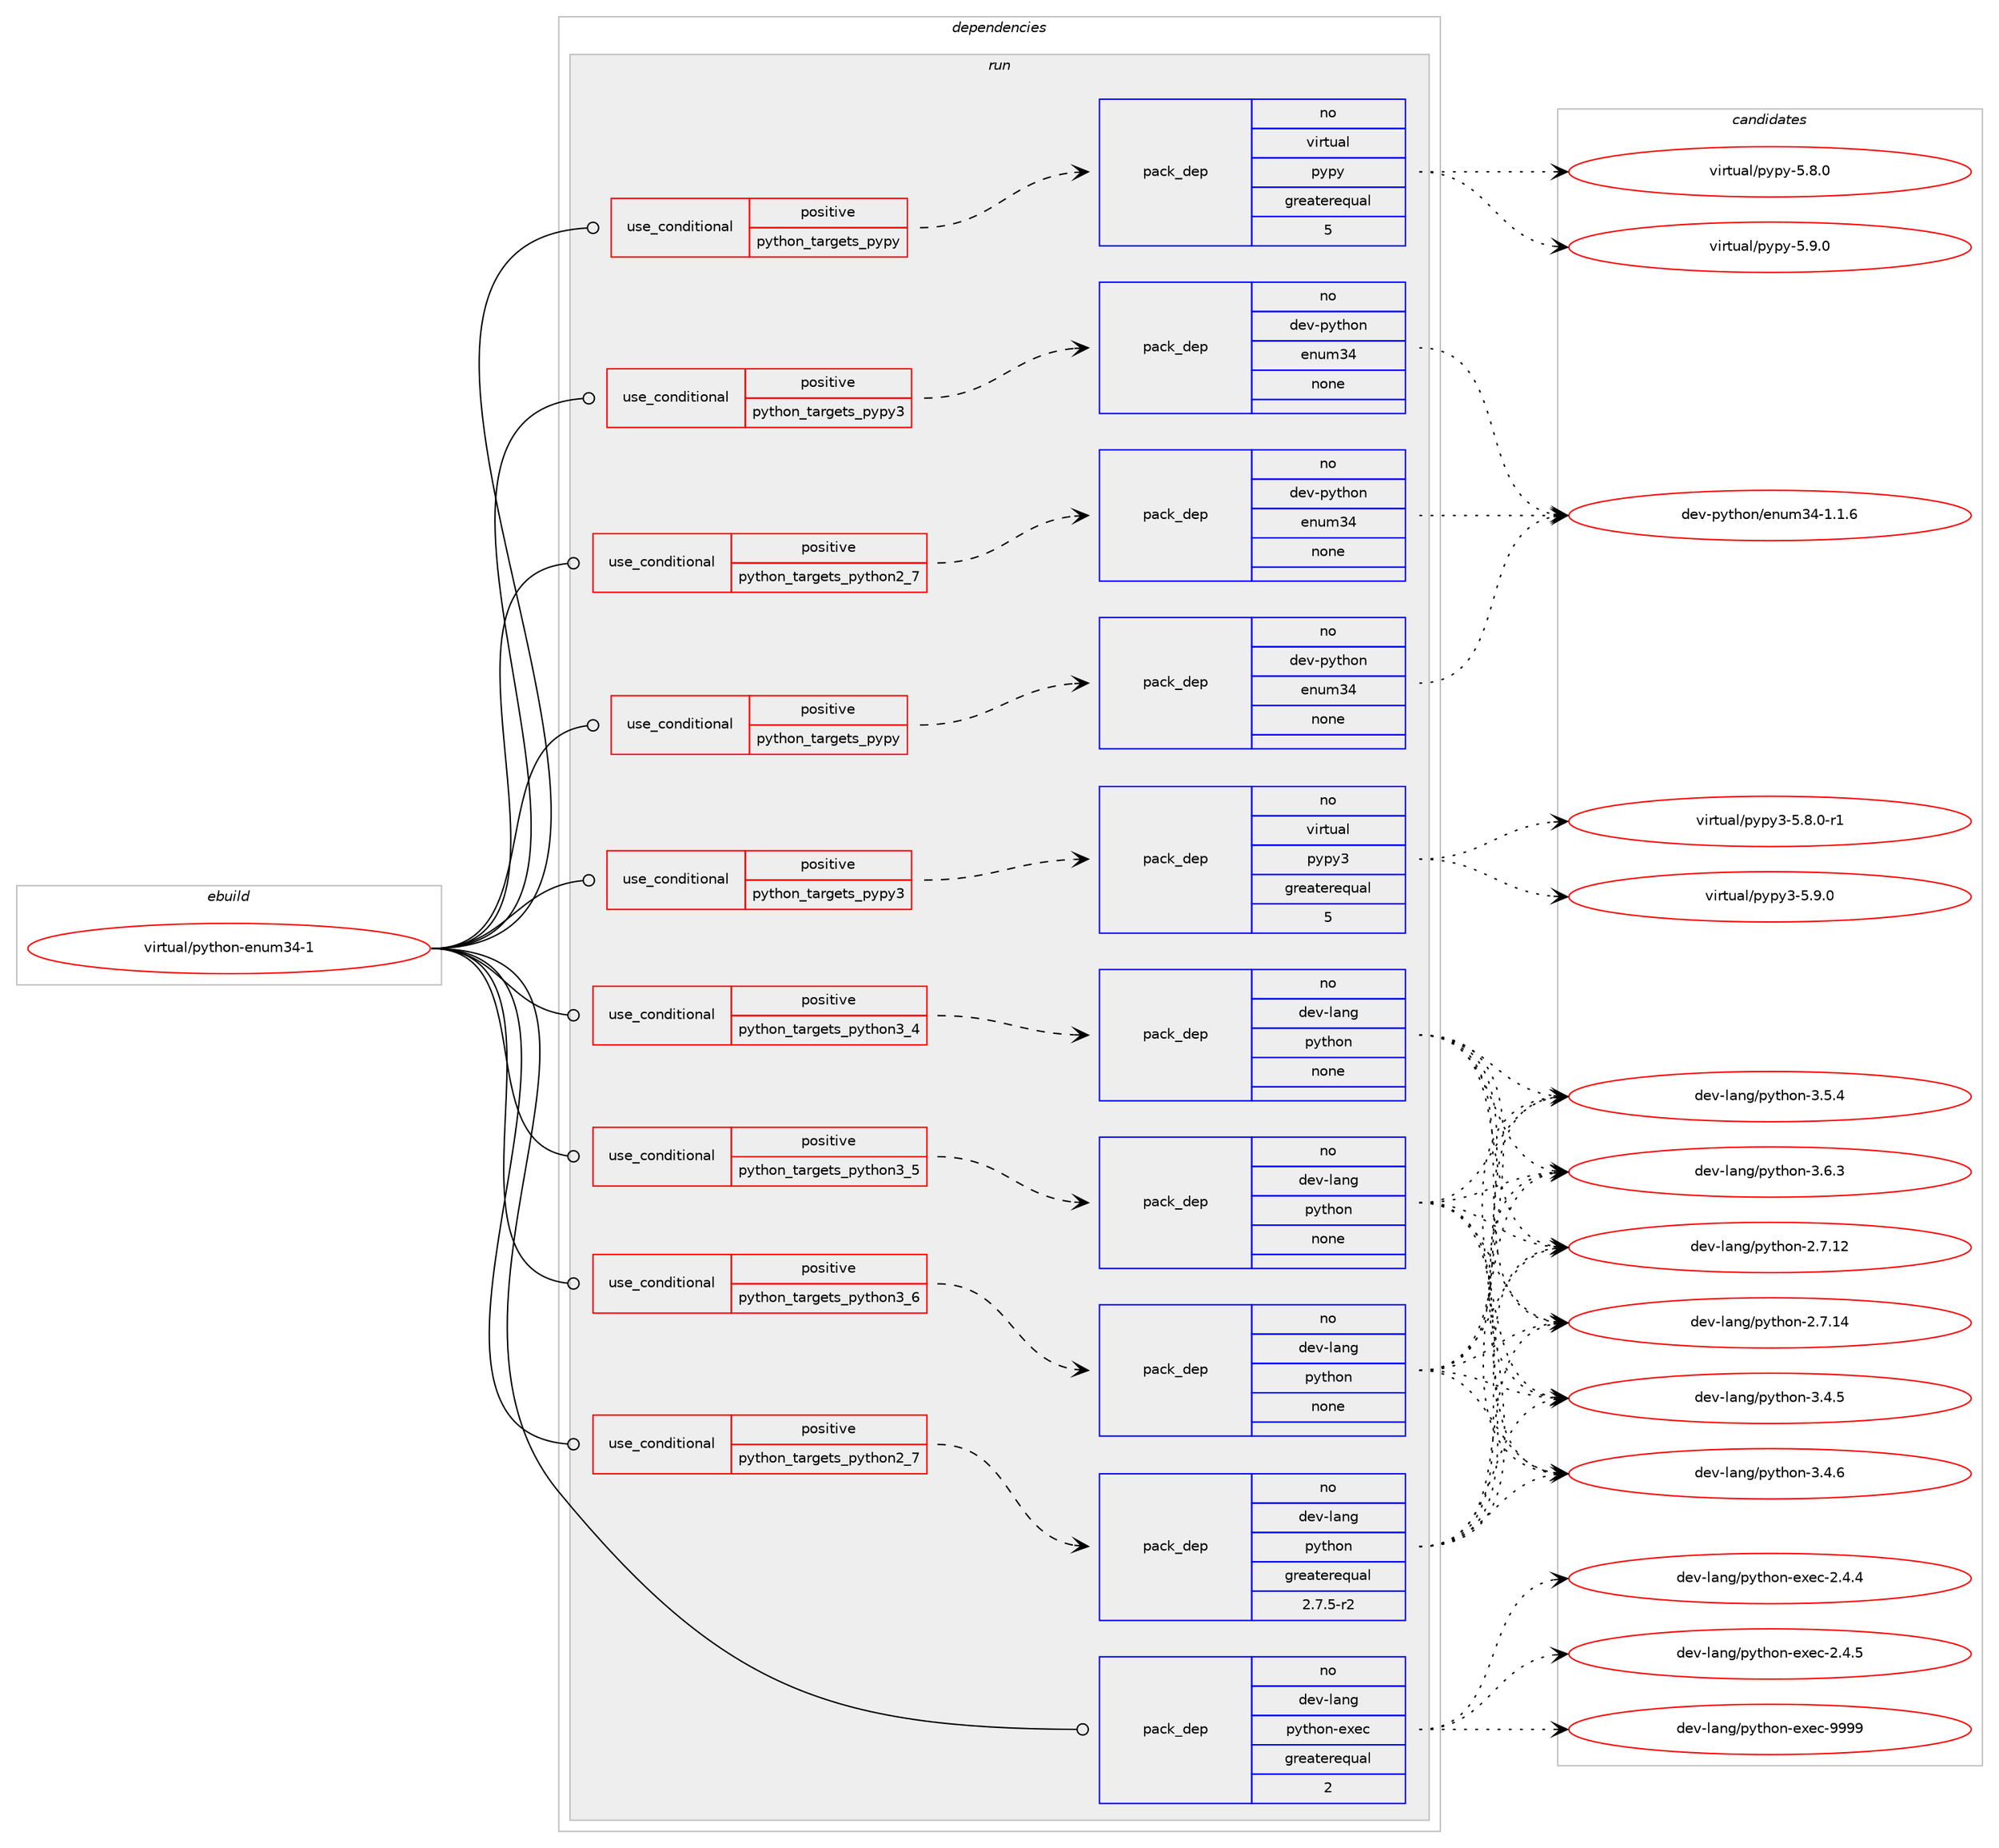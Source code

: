 digraph prolog {

# *************
# Graph options
# *************

newrank=true;
concentrate=true;
compound=true;
graph [rankdir=LR,fontname=Helvetica,fontsize=10,ranksep=1.5];#, ranksep=2.5, nodesep=0.2];
edge  [arrowhead=vee];
node  [fontname=Helvetica,fontsize=10];

# **********
# The ebuild
# **********

subgraph cluster_leftcol {
color=gray;
rank=same;
label=<<i>ebuild</i>>;
id [label="virtual/python-enum34-1", color=red, width=4, href="../virtual/python-enum34-1.svg"];
}

# ****************
# The dependencies
# ****************

subgraph cluster_midcol {
color=gray;
label=<<i>dependencies</i>>;
subgraph cluster_compile {
fillcolor="#eeeeee";
style=filled;
label=<<i>compile</i>>;
}
subgraph cluster_compileandrun {
fillcolor="#eeeeee";
style=filled;
label=<<i>compile and run</i>>;
}
subgraph cluster_run {
fillcolor="#eeeeee";
style=filled;
label=<<i>run</i>>;
subgraph cond118942 {
dependency498967 [label=<<TABLE BORDER="0" CELLBORDER="1" CELLSPACING="0" CELLPADDING="4"><TR><TD ROWSPAN="3" CELLPADDING="10">use_conditional</TD></TR><TR><TD>positive</TD></TR><TR><TD>python_targets_pypy</TD></TR></TABLE>>, shape=none, color=red];
subgraph pack370933 {
dependency498968 [label=<<TABLE BORDER="0" CELLBORDER="1" CELLSPACING="0" CELLPADDING="4" WIDTH="220"><TR><TD ROWSPAN="6" CELLPADDING="30">pack_dep</TD></TR><TR><TD WIDTH="110">no</TD></TR><TR><TD>dev-python</TD></TR><TR><TD>enum34</TD></TR><TR><TD>none</TD></TR><TR><TD></TD></TR></TABLE>>, shape=none, color=blue];
}
dependency498967:e -> dependency498968:w [weight=20,style="dashed",arrowhead="vee"];
}
id:e -> dependency498967:w [weight=20,style="solid",arrowhead="odot"];
subgraph cond118943 {
dependency498969 [label=<<TABLE BORDER="0" CELLBORDER="1" CELLSPACING="0" CELLPADDING="4"><TR><TD ROWSPAN="3" CELLPADDING="10">use_conditional</TD></TR><TR><TD>positive</TD></TR><TR><TD>python_targets_pypy</TD></TR></TABLE>>, shape=none, color=red];
subgraph pack370934 {
dependency498970 [label=<<TABLE BORDER="0" CELLBORDER="1" CELLSPACING="0" CELLPADDING="4" WIDTH="220"><TR><TD ROWSPAN="6" CELLPADDING="30">pack_dep</TD></TR><TR><TD WIDTH="110">no</TD></TR><TR><TD>virtual</TD></TR><TR><TD>pypy</TD></TR><TR><TD>greaterequal</TD></TR><TR><TD>5</TD></TR></TABLE>>, shape=none, color=blue];
}
dependency498969:e -> dependency498970:w [weight=20,style="dashed",arrowhead="vee"];
}
id:e -> dependency498969:w [weight=20,style="solid",arrowhead="odot"];
subgraph cond118944 {
dependency498971 [label=<<TABLE BORDER="0" CELLBORDER="1" CELLSPACING="0" CELLPADDING="4"><TR><TD ROWSPAN="3" CELLPADDING="10">use_conditional</TD></TR><TR><TD>positive</TD></TR><TR><TD>python_targets_pypy3</TD></TR></TABLE>>, shape=none, color=red];
subgraph pack370935 {
dependency498972 [label=<<TABLE BORDER="0" CELLBORDER="1" CELLSPACING="0" CELLPADDING="4" WIDTH="220"><TR><TD ROWSPAN="6" CELLPADDING="30">pack_dep</TD></TR><TR><TD WIDTH="110">no</TD></TR><TR><TD>dev-python</TD></TR><TR><TD>enum34</TD></TR><TR><TD>none</TD></TR><TR><TD></TD></TR></TABLE>>, shape=none, color=blue];
}
dependency498971:e -> dependency498972:w [weight=20,style="dashed",arrowhead="vee"];
}
id:e -> dependency498971:w [weight=20,style="solid",arrowhead="odot"];
subgraph cond118945 {
dependency498973 [label=<<TABLE BORDER="0" CELLBORDER="1" CELLSPACING="0" CELLPADDING="4"><TR><TD ROWSPAN="3" CELLPADDING="10">use_conditional</TD></TR><TR><TD>positive</TD></TR><TR><TD>python_targets_pypy3</TD></TR></TABLE>>, shape=none, color=red];
subgraph pack370936 {
dependency498974 [label=<<TABLE BORDER="0" CELLBORDER="1" CELLSPACING="0" CELLPADDING="4" WIDTH="220"><TR><TD ROWSPAN="6" CELLPADDING="30">pack_dep</TD></TR><TR><TD WIDTH="110">no</TD></TR><TR><TD>virtual</TD></TR><TR><TD>pypy3</TD></TR><TR><TD>greaterequal</TD></TR><TR><TD>5</TD></TR></TABLE>>, shape=none, color=blue];
}
dependency498973:e -> dependency498974:w [weight=20,style="dashed",arrowhead="vee"];
}
id:e -> dependency498973:w [weight=20,style="solid",arrowhead="odot"];
subgraph cond118946 {
dependency498975 [label=<<TABLE BORDER="0" CELLBORDER="1" CELLSPACING="0" CELLPADDING="4"><TR><TD ROWSPAN="3" CELLPADDING="10">use_conditional</TD></TR><TR><TD>positive</TD></TR><TR><TD>python_targets_python2_7</TD></TR></TABLE>>, shape=none, color=red];
subgraph pack370937 {
dependency498976 [label=<<TABLE BORDER="0" CELLBORDER="1" CELLSPACING="0" CELLPADDING="4" WIDTH="220"><TR><TD ROWSPAN="6" CELLPADDING="30">pack_dep</TD></TR><TR><TD WIDTH="110">no</TD></TR><TR><TD>dev-lang</TD></TR><TR><TD>python</TD></TR><TR><TD>greaterequal</TD></TR><TR><TD>2.7.5-r2</TD></TR></TABLE>>, shape=none, color=blue];
}
dependency498975:e -> dependency498976:w [weight=20,style="dashed",arrowhead="vee"];
}
id:e -> dependency498975:w [weight=20,style="solid",arrowhead="odot"];
subgraph cond118947 {
dependency498977 [label=<<TABLE BORDER="0" CELLBORDER="1" CELLSPACING="0" CELLPADDING="4"><TR><TD ROWSPAN="3" CELLPADDING="10">use_conditional</TD></TR><TR><TD>positive</TD></TR><TR><TD>python_targets_python2_7</TD></TR></TABLE>>, shape=none, color=red];
subgraph pack370938 {
dependency498978 [label=<<TABLE BORDER="0" CELLBORDER="1" CELLSPACING="0" CELLPADDING="4" WIDTH="220"><TR><TD ROWSPAN="6" CELLPADDING="30">pack_dep</TD></TR><TR><TD WIDTH="110">no</TD></TR><TR><TD>dev-python</TD></TR><TR><TD>enum34</TD></TR><TR><TD>none</TD></TR><TR><TD></TD></TR></TABLE>>, shape=none, color=blue];
}
dependency498977:e -> dependency498978:w [weight=20,style="dashed",arrowhead="vee"];
}
id:e -> dependency498977:w [weight=20,style="solid",arrowhead="odot"];
subgraph cond118948 {
dependency498979 [label=<<TABLE BORDER="0" CELLBORDER="1" CELLSPACING="0" CELLPADDING="4"><TR><TD ROWSPAN="3" CELLPADDING="10">use_conditional</TD></TR><TR><TD>positive</TD></TR><TR><TD>python_targets_python3_4</TD></TR></TABLE>>, shape=none, color=red];
subgraph pack370939 {
dependency498980 [label=<<TABLE BORDER="0" CELLBORDER="1" CELLSPACING="0" CELLPADDING="4" WIDTH="220"><TR><TD ROWSPAN="6" CELLPADDING="30">pack_dep</TD></TR><TR><TD WIDTH="110">no</TD></TR><TR><TD>dev-lang</TD></TR><TR><TD>python</TD></TR><TR><TD>none</TD></TR><TR><TD></TD></TR></TABLE>>, shape=none, color=blue];
}
dependency498979:e -> dependency498980:w [weight=20,style="dashed",arrowhead="vee"];
}
id:e -> dependency498979:w [weight=20,style="solid",arrowhead="odot"];
subgraph cond118949 {
dependency498981 [label=<<TABLE BORDER="0" CELLBORDER="1" CELLSPACING="0" CELLPADDING="4"><TR><TD ROWSPAN="3" CELLPADDING="10">use_conditional</TD></TR><TR><TD>positive</TD></TR><TR><TD>python_targets_python3_5</TD></TR></TABLE>>, shape=none, color=red];
subgraph pack370940 {
dependency498982 [label=<<TABLE BORDER="0" CELLBORDER="1" CELLSPACING="0" CELLPADDING="4" WIDTH="220"><TR><TD ROWSPAN="6" CELLPADDING="30">pack_dep</TD></TR><TR><TD WIDTH="110">no</TD></TR><TR><TD>dev-lang</TD></TR><TR><TD>python</TD></TR><TR><TD>none</TD></TR><TR><TD></TD></TR></TABLE>>, shape=none, color=blue];
}
dependency498981:e -> dependency498982:w [weight=20,style="dashed",arrowhead="vee"];
}
id:e -> dependency498981:w [weight=20,style="solid",arrowhead="odot"];
subgraph cond118950 {
dependency498983 [label=<<TABLE BORDER="0" CELLBORDER="1" CELLSPACING="0" CELLPADDING="4"><TR><TD ROWSPAN="3" CELLPADDING="10">use_conditional</TD></TR><TR><TD>positive</TD></TR><TR><TD>python_targets_python3_6</TD></TR></TABLE>>, shape=none, color=red];
subgraph pack370941 {
dependency498984 [label=<<TABLE BORDER="0" CELLBORDER="1" CELLSPACING="0" CELLPADDING="4" WIDTH="220"><TR><TD ROWSPAN="6" CELLPADDING="30">pack_dep</TD></TR><TR><TD WIDTH="110">no</TD></TR><TR><TD>dev-lang</TD></TR><TR><TD>python</TD></TR><TR><TD>none</TD></TR><TR><TD></TD></TR></TABLE>>, shape=none, color=blue];
}
dependency498983:e -> dependency498984:w [weight=20,style="dashed",arrowhead="vee"];
}
id:e -> dependency498983:w [weight=20,style="solid",arrowhead="odot"];
subgraph pack370942 {
dependency498985 [label=<<TABLE BORDER="0" CELLBORDER="1" CELLSPACING="0" CELLPADDING="4" WIDTH="220"><TR><TD ROWSPAN="6" CELLPADDING="30">pack_dep</TD></TR><TR><TD WIDTH="110">no</TD></TR><TR><TD>dev-lang</TD></TR><TR><TD>python-exec</TD></TR><TR><TD>greaterequal</TD></TR><TR><TD>2</TD></TR></TABLE>>, shape=none, color=blue];
}
id:e -> dependency498985:w [weight=20,style="solid",arrowhead="odot"];
}
}

# **************
# The candidates
# **************

subgraph cluster_choices {
rank=same;
color=gray;
label=<<i>candidates</i>>;

subgraph choice370933 {
color=black;
nodesep=1;
choice10010111845112121116104111110471011101171095152454946494654 [label="dev-python/enum34-1.1.6", color=red, width=4,href="../dev-python/enum34-1.1.6.svg"];
dependency498968:e -> choice10010111845112121116104111110471011101171095152454946494654:w [style=dotted,weight="100"];
}
subgraph choice370934 {
color=black;
nodesep=1;
choice1181051141161179710847112121112121455346564648 [label="virtual/pypy-5.8.0", color=red, width=4,href="../virtual/pypy-5.8.0.svg"];
choice1181051141161179710847112121112121455346574648 [label="virtual/pypy-5.9.0", color=red, width=4,href="../virtual/pypy-5.9.0.svg"];
dependency498970:e -> choice1181051141161179710847112121112121455346564648:w [style=dotted,weight="100"];
dependency498970:e -> choice1181051141161179710847112121112121455346574648:w [style=dotted,weight="100"];
}
subgraph choice370935 {
color=black;
nodesep=1;
choice10010111845112121116104111110471011101171095152454946494654 [label="dev-python/enum34-1.1.6", color=red, width=4,href="../dev-python/enum34-1.1.6.svg"];
dependency498972:e -> choice10010111845112121116104111110471011101171095152454946494654:w [style=dotted,weight="100"];
}
subgraph choice370936 {
color=black;
nodesep=1;
choice1181051141161179710847112121112121514553465646484511449 [label="virtual/pypy3-5.8.0-r1", color=red, width=4,href="../virtual/pypy3-5.8.0-r1.svg"];
choice118105114116117971084711212111212151455346574648 [label="virtual/pypy3-5.9.0", color=red, width=4,href="../virtual/pypy3-5.9.0.svg"];
dependency498974:e -> choice1181051141161179710847112121112121514553465646484511449:w [style=dotted,weight="100"];
dependency498974:e -> choice118105114116117971084711212111212151455346574648:w [style=dotted,weight="100"];
}
subgraph choice370937 {
color=black;
nodesep=1;
choice10010111845108971101034711212111610411111045504655464950 [label="dev-lang/python-2.7.12", color=red, width=4,href="../dev-lang/python-2.7.12.svg"];
choice10010111845108971101034711212111610411111045504655464952 [label="dev-lang/python-2.7.14", color=red, width=4,href="../dev-lang/python-2.7.14.svg"];
choice100101118451089711010347112121116104111110455146524653 [label="dev-lang/python-3.4.5", color=red, width=4,href="../dev-lang/python-3.4.5.svg"];
choice100101118451089711010347112121116104111110455146524654 [label="dev-lang/python-3.4.6", color=red, width=4,href="../dev-lang/python-3.4.6.svg"];
choice100101118451089711010347112121116104111110455146534652 [label="dev-lang/python-3.5.4", color=red, width=4,href="../dev-lang/python-3.5.4.svg"];
choice100101118451089711010347112121116104111110455146544651 [label="dev-lang/python-3.6.3", color=red, width=4,href="../dev-lang/python-3.6.3.svg"];
dependency498976:e -> choice10010111845108971101034711212111610411111045504655464950:w [style=dotted,weight="100"];
dependency498976:e -> choice10010111845108971101034711212111610411111045504655464952:w [style=dotted,weight="100"];
dependency498976:e -> choice100101118451089711010347112121116104111110455146524653:w [style=dotted,weight="100"];
dependency498976:e -> choice100101118451089711010347112121116104111110455146524654:w [style=dotted,weight="100"];
dependency498976:e -> choice100101118451089711010347112121116104111110455146534652:w [style=dotted,weight="100"];
dependency498976:e -> choice100101118451089711010347112121116104111110455146544651:w [style=dotted,weight="100"];
}
subgraph choice370938 {
color=black;
nodesep=1;
choice10010111845112121116104111110471011101171095152454946494654 [label="dev-python/enum34-1.1.6", color=red, width=4,href="../dev-python/enum34-1.1.6.svg"];
dependency498978:e -> choice10010111845112121116104111110471011101171095152454946494654:w [style=dotted,weight="100"];
}
subgraph choice370939 {
color=black;
nodesep=1;
choice10010111845108971101034711212111610411111045504655464950 [label="dev-lang/python-2.7.12", color=red, width=4,href="../dev-lang/python-2.7.12.svg"];
choice10010111845108971101034711212111610411111045504655464952 [label="dev-lang/python-2.7.14", color=red, width=4,href="../dev-lang/python-2.7.14.svg"];
choice100101118451089711010347112121116104111110455146524653 [label="dev-lang/python-3.4.5", color=red, width=4,href="../dev-lang/python-3.4.5.svg"];
choice100101118451089711010347112121116104111110455146524654 [label="dev-lang/python-3.4.6", color=red, width=4,href="../dev-lang/python-3.4.6.svg"];
choice100101118451089711010347112121116104111110455146534652 [label="dev-lang/python-3.5.4", color=red, width=4,href="../dev-lang/python-3.5.4.svg"];
choice100101118451089711010347112121116104111110455146544651 [label="dev-lang/python-3.6.3", color=red, width=4,href="../dev-lang/python-3.6.3.svg"];
dependency498980:e -> choice10010111845108971101034711212111610411111045504655464950:w [style=dotted,weight="100"];
dependency498980:e -> choice10010111845108971101034711212111610411111045504655464952:w [style=dotted,weight="100"];
dependency498980:e -> choice100101118451089711010347112121116104111110455146524653:w [style=dotted,weight="100"];
dependency498980:e -> choice100101118451089711010347112121116104111110455146524654:w [style=dotted,weight="100"];
dependency498980:e -> choice100101118451089711010347112121116104111110455146534652:w [style=dotted,weight="100"];
dependency498980:e -> choice100101118451089711010347112121116104111110455146544651:w [style=dotted,weight="100"];
}
subgraph choice370940 {
color=black;
nodesep=1;
choice10010111845108971101034711212111610411111045504655464950 [label="dev-lang/python-2.7.12", color=red, width=4,href="../dev-lang/python-2.7.12.svg"];
choice10010111845108971101034711212111610411111045504655464952 [label="dev-lang/python-2.7.14", color=red, width=4,href="../dev-lang/python-2.7.14.svg"];
choice100101118451089711010347112121116104111110455146524653 [label="dev-lang/python-3.4.5", color=red, width=4,href="../dev-lang/python-3.4.5.svg"];
choice100101118451089711010347112121116104111110455146524654 [label="dev-lang/python-3.4.6", color=red, width=4,href="../dev-lang/python-3.4.6.svg"];
choice100101118451089711010347112121116104111110455146534652 [label="dev-lang/python-3.5.4", color=red, width=4,href="../dev-lang/python-3.5.4.svg"];
choice100101118451089711010347112121116104111110455146544651 [label="dev-lang/python-3.6.3", color=red, width=4,href="../dev-lang/python-3.6.3.svg"];
dependency498982:e -> choice10010111845108971101034711212111610411111045504655464950:w [style=dotted,weight="100"];
dependency498982:e -> choice10010111845108971101034711212111610411111045504655464952:w [style=dotted,weight="100"];
dependency498982:e -> choice100101118451089711010347112121116104111110455146524653:w [style=dotted,weight="100"];
dependency498982:e -> choice100101118451089711010347112121116104111110455146524654:w [style=dotted,weight="100"];
dependency498982:e -> choice100101118451089711010347112121116104111110455146534652:w [style=dotted,weight="100"];
dependency498982:e -> choice100101118451089711010347112121116104111110455146544651:w [style=dotted,weight="100"];
}
subgraph choice370941 {
color=black;
nodesep=1;
choice10010111845108971101034711212111610411111045504655464950 [label="dev-lang/python-2.7.12", color=red, width=4,href="../dev-lang/python-2.7.12.svg"];
choice10010111845108971101034711212111610411111045504655464952 [label="dev-lang/python-2.7.14", color=red, width=4,href="../dev-lang/python-2.7.14.svg"];
choice100101118451089711010347112121116104111110455146524653 [label="dev-lang/python-3.4.5", color=red, width=4,href="../dev-lang/python-3.4.5.svg"];
choice100101118451089711010347112121116104111110455146524654 [label="dev-lang/python-3.4.6", color=red, width=4,href="../dev-lang/python-3.4.6.svg"];
choice100101118451089711010347112121116104111110455146534652 [label="dev-lang/python-3.5.4", color=red, width=4,href="../dev-lang/python-3.5.4.svg"];
choice100101118451089711010347112121116104111110455146544651 [label="dev-lang/python-3.6.3", color=red, width=4,href="../dev-lang/python-3.6.3.svg"];
dependency498984:e -> choice10010111845108971101034711212111610411111045504655464950:w [style=dotted,weight="100"];
dependency498984:e -> choice10010111845108971101034711212111610411111045504655464952:w [style=dotted,weight="100"];
dependency498984:e -> choice100101118451089711010347112121116104111110455146524653:w [style=dotted,weight="100"];
dependency498984:e -> choice100101118451089711010347112121116104111110455146524654:w [style=dotted,weight="100"];
dependency498984:e -> choice100101118451089711010347112121116104111110455146534652:w [style=dotted,weight="100"];
dependency498984:e -> choice100101118451089711010347112121116104111110455146544651:w [style=dotted,weight="100"];
}
subgraph choice370942 {
color=black;
nodesep=1;
choice1001011184510897110103471121211161041111104510112010199455046524652 [label="dev-lang/python-exec-2.4.4", color=red, width=4,href="../dev-lang/python-exec-2.4.4.svg"];
choice1001011184510897110103471121211161041111104510112010199455046524653 [label="dev-lang/python-exec-2.4.5", color=red, width=4,href="../dev-lang/python-exec-2.4.5.svg"];
choice10010111845108971101034711212111610411111045101120101994557575757 [label="dev-lang/python-exec-9999", color=red, width=4,href="../dev-lang/python-exec-9999.svg"];
dependency498985:e -> choice1001011184510897110103471121211161041111104510112010199455046524652:w [style=dotted,weight="100"];
dependency498985:e -> choice1001011184510897110103471121211161041111104510112010199455046524653:w [style=dotted,weight="100"];
dependency498985:e -> choice10010111845108971101034711212111610411111045101120101994557575757:w [style=dotted,weight="100"];
}
}

}
